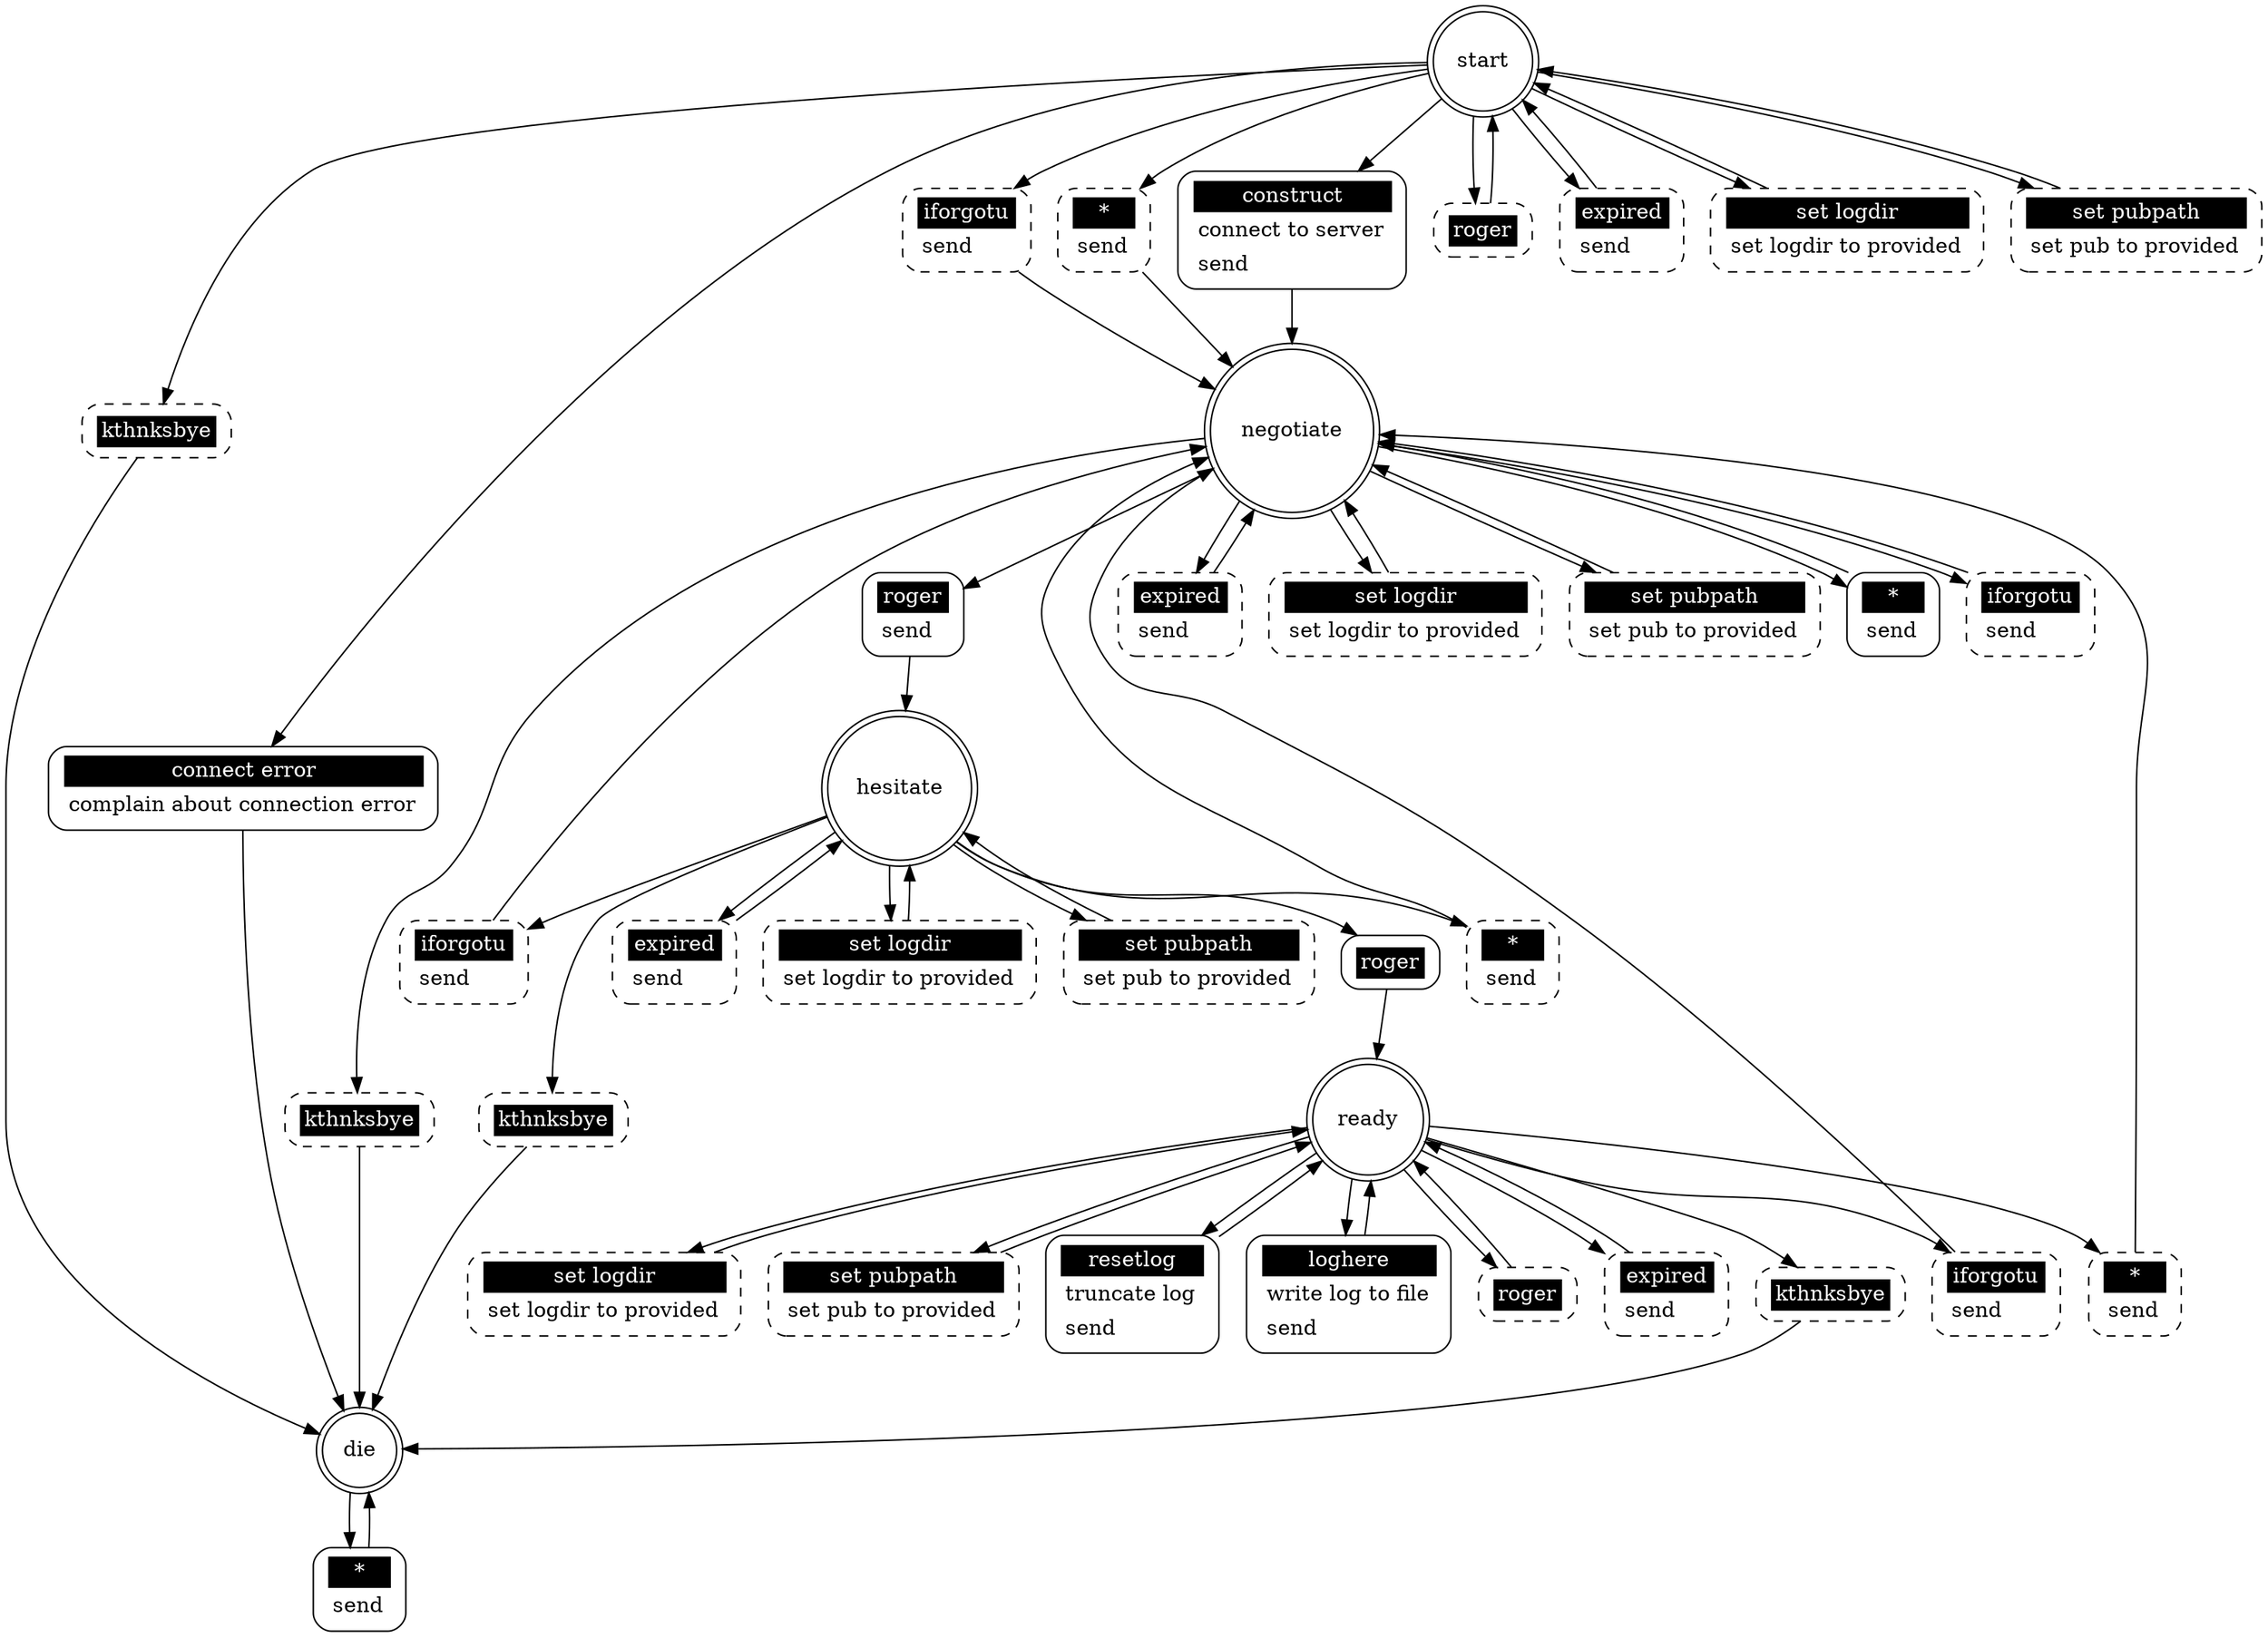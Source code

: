 ## Automatically generated from pkggraph_filer.xml by gsl
digraph "pkggraph_filer" {

 "start" [shape = "doublecircle"];
 "start iforgotu" [shape = "Mrecord" style = dashed label = <<table border="0" cellborder="0" cellpadding="3" bgcolor="white"><tr><td bgcolor="black" align="center" colspan="2"><font color="white">iforgotu</font></td></tr><tr><td align="left" port="r3">send</td></tr></table>>];
 "start" -> "start iforgotu";
 "start iforgotu" -> "negotiate";
 "start kthnksbye" [shape = "Mrecord" style = dashed label = <<table border="0" cellborder="0" cellpadding="3" bgcolor="white"><tr><td bgcolor="black" align="center" colspan="2"><font color="white">kthnksbye</font></td></tr></table>>];
 "start" -> "start kthnksbye";
 "start kthnksbye" -> "die";
 "start roger" [shape = "Mrecord" style = dashed label = <<table border="0" cellborder="0" cellpadding="3" bgcolor="white"><tr><td bgcolor="black" align="center" colspan="2"><font color="white">roger</font></td></tr></table>>];
 "start" -> "start roger";
 "start roger" -> "start";
 "start expired" [shape = "Mrecord" style = dashed label = <<table border="0" cellborder="0" cellpadding="3" bgcolor="white"><tr><td bgcolor="black" align="center" colspan="2"><font color="white">expired</font></td></tr><tr><td align="left" port="r3">send</td></tr></table>>];
 "start" -> "start expired";
 "start expired" -> "start";
 "start set logdir" [shape = "Mrecord" style = dashed label = <<table border="0" cellborder="0" cellpadding="3" bgcolor="white"><tr><td bgcolor="black" align="center" colspan="2"><font color="white">set logdir</font></td></tr><tr><td align="left" port="r3">set logdir to provided</td></tr></table>>];
 "start" -> "start set logdir";
 "start set logdir" -> "start";
 "start set pubpath" [shape = "Mrecord" style = dashed label = <<table border="0" cellborder="0" cellpadding="3" bgcolor="white"><tr><td bgcolor="black" align="center" colspan="2"><font color="white">set pubpath</font></td></tr><tr><td align="left" port="r3">set pub to provided</td></tr></table>>];
 "start" -> "start set pubpath";
 "start set pubpath" -> "start";
 "start *" [shape = "Mrecord" style = dashed label = <<table border="0" cellborder="0" cellpadding="3" bgcolor="white"><tr><td bgcolor="black" align="center" colspan="2"><font color="white">*</font></td></tr><tr><td align="left" port="r3">send</td></tr></table>>];
 "start" -> "start *";
 "start *" -> "negotiate";
 "start construct" [shape = "Mrecord" style = solid label = <<table border="0" cellborder="0" cellpadding="3" bgcolor="white"><tr><td bgcolor="black" align="center" colspan="2"><font color="white">construct</font></td></tr><tr><td align="left" port="r3">connect to server</td></tr><tr><td align="left" port="r3">send</td></tr></table>>];
 "start" -> "start construct";
 "start construct" -> "negotiate";
 "start connect error" [shape = "Mrecord" style = solid label = <<table border="0" cellborder="0" cellpadding="3" bgcolor="white"><tr><td bgcolor="black" align="center" colspan="2"><font color="white">connect error</font></td></tr><tr><td align="left" port="r3">complain about connection error</td></tr></table>>];
 "start" -> "start connect error";
 "start connect error" -> "die";

 "negotiate" [shape = "doublecircle"];
 "negotiate iforgotu" [shape = "Mrecord" style = dashed label = <<table border="0" cellborder="0" cellpadding="3" bgcolor="white"><tr><td bgcolor="black" align="center" colspan="2"><font color="white">iforgotu</font></td></tr><tr><td align="left" port="r3">send</td></tr></table>>];
 "negotiate" -> "negotiate iforgotu";
 "negotiate iforgotu" -> "negotiate";
 "negotiate kthnksbye" [shape = "Mrecord" style = dashed label = <<table border="0" cellborder="0" cellpadding="3" bgcolor="white"><tr><td bgcolor="black" align="center" colspan="2"><font color="white">kthnksbye</font></td></tr></table>>];
 "negotiate" -> "negotiate kthnksbye";
 "negotiate kthnksbye" -> "die";
 "negotiate expired" [shape = "Mrecord" style = dashed label = <<table border="0" cellborder="0" cellpadding="3" bgcolor="white"><tr><td bgcolor="black" align="center" colspan="2"><font color="white">expired</font></td></tr><tr><td align="left" port="r3">send</td></tr></table>>];
 "negotiate" -> "negotiate expired";
 "negotiate expired" -> "negotiate";
 "negotiate set logdir" [shape = "Mrecord" style = dashed label = <<table border="0" cellborder="0" cellpadding="3" bgcolor="white"><tr><td bgcolor="black" align="center" colspan="2"><font color="white">set logdir</font></td></tr><tr><td align="left" port="r3">set logdir to provided</td></tr></table>>];
 "negotiate" -> "negotiate set logdir";
 "negotiate set logdir" -> "negotiate";
 "negotiate set pubpath" [shape = "Mrecord" style = dashed label = <<table border="0" cellborder="0" cellpadding="3" bgcolor="white"><tr><td bgcolor="black" align="center" colspan="2"><font color="white">set pubpath</font></td></tr><tr><td align="left" port="r3">set pub to provided</td></tr></table>>];
 "negotiate" -> "negotiate set pubpath";
 "negotiate set pubpath" -> "negotiate";
 "negotiate roger" [shape = "Mrecord" style = solid label = <<table border="0" cellborder="0" cellpadding="3" bgcolor="white"><tr><td bgcolor="black" align="center" colspan="2"><font color="white">roger</font></td></tr><tr><td align="left" port="r3">send</td></tr></table>>];
 "negotiate" -> "negotiate roger";
 "negotiate roger" -> "hesitate";
 "negotiate *" [shape = "Mrecord" style = solid label = <<table border="0" cellborder="0" cellpadding="3" bgcolor="white"><tr><td bgcolor="black" align="center" colspan="2"><font color="white">*</font></td></tr><tr><td align="left" port="r3">send</td></tr></table>>];
 "negotiate" -> "negotiate *";
 "negotiate *" -> "negotiate";

 "hesitate" [shape = "doublecircle"];
 "hesitate iforgotu" [shape = "Mrecord" style = dashed label = <<table border="0" cellborder="0" cellpadding="3" bgcolor="white"><tr><td bgcolor="black" align="center" colspan="2"><font color="white">iforgotu</font></td></tr><tr><td align="left" port="r3">send</td></tr></table>>];
 "hesitate" -> "hesitate iforgotu";
 "hesitate iforgotu" -> "negotiate";
 "hesitate kthnksbye" [shape = "Mrecord" style = dashed label = <<table border="0" cellborder="0" cellpadding="3" bgcolor="white"><tr><td bgcolor="black" align="center" colspan="2"><font color="white">kthnksbye</font></td></tr></table>>];
 "hesitate" -> "hesitate kthnksbye";
 "hesitate kthnksbye" -> "die";
 "hesitate expired" [shape = "Mrecord" style = dashed label = <<table border="0" cellborder="0" cellpadding="3" bgcolor="white"><tr><td bgcolor="black" align="center" colspan="2"><font color="white">expired</font></td></tr><tr><td align="left" port="r3">send</td></tr></table>>];
 "hesitate" -> "hesitate expired";
 "hesitate expired" -> "hesitate";
 "hesitate set logdir" [shape = "Mrecord" style = dashed label = <<table border="0" cellborder="0" cellpadding="3" bgcolor="white"><tr><td bgcolor="black" align="center" colspan="2"><font color="white">set logdir</font></td></tr><tr><td align="left" port="r3">set logdir to provided</td></tr></table>>];
 "hesitate" -> "hesitate set logdir";
 "hesitate set logdir" -> "hesitate";
 "hesitate set pubpath" [shape = "Mrecord" style = dashed label = <<table border="0" cellborder="0" cellpadding="3" bgcolor="white"><tr><td bgcolor="black" align="center" colspan="2"><font color="white">set pubpath</font></td></tr><tr><td align="left" port="r3">set pub to provided</td></tr></table>>];
 "hesitate" -> "hesitate set pubpath";
 "hesitate set pubpath" -> "hesitate";
 "hesitate *" [shape = "Mrecord" style = dashed label = <<table border="0" cellborder="0" cellpadding="3" bgcolor="white"><tr><td bgcolor="black" align="center" colspan="2"><font color="white">*</font></td></tr><tr><td align="left" port="r3">send</td></tr></table>>];
 "hesitate" -> "hesitate *";
 "hesitate *" -> "negotiate";
 "hesitate roger" [shape = "Mrecord" style = solid label = <<table border="0" cellborder="0" cellpadding="3" bgcolor="white"><tr><td bgcolor="black" align="center" colspan="2"><font color="white">roger</font></td></tr></table>>];
 "hesitate" -> "hesitate roger";
 "hesitate roger" -> "ready";

 "ready" [shape = "doublecircle"];
 "ready iforgotu" [shape = "Mrecord" style = dashed label = <<table border="0" cellborder="0" cellpadding="3" bgcolor="white"><tr><td bgcolor="black" align="center" colspan="2"><font color="white">iforgotu</font></td></tr><tr><td align="left" port="r3">send</td></tr></table>>];
 "ready" -> "ready iforgotu";
 "ready iforgotu" -> "negotiate";
 "ready kthnksbye" [shape = "Mrecord" style = dashed label = <<table border="0" cellborder="0" cellpadding="3" bgcolor="white"><tr><td bgcolor="black" align="center" colspan="2"><font color="white">kthnksbye</font></td></tr></table>>];
 "ready" -> "ready kthnksbye";
 "ready kthnksbye" -> "die";
 "ready roger" [shape = "Mrecord" style = dashed label = <<table border="0" cellborder="0" cellpadding="3" bgcolor="white"><tr><td bgcolor="black" align="center" colspan="2"><font color="white">roger</font></td></tr></table>>];
 "ready" -> "ready roger";
 "ready roger" -> "ready";
 "ready expired" [shape = "Mrecord" style = dashed label = <<table border="0" cellborder="0" cellpadding="3" bgcolor="white"><tr><td bgcolor="black" align="center" colspan="2"><font color="white">expired</font></td></tr><tr><td align="left" port="r3">send</td></tr></table>>];
 "ready" -> "ready expired";
 "ready expired" -> "ready";
 "ready set logdir" [shape = "Mrecord" style = dashed label = <<table border="0" cellborder="0" cellpadding="3" bgcolor="white"><tr><td bgcolor="black" align="center" colspan="2"><font color="white">set logdir</font></td></tr><tr><td align="left" port="r3">set logdir to provided</td></tr></table>>];
 "ready" -> "ready set logdir";
 "ready set logdir" -> "ready";
 "ready set pubpath" [shape = "Mrecord" style = dashed label = <<table border="0" cellborder="0" cellpadding="3" bgcolor="white"><tr><td bgcolor="black" align="center" colspan="2"><font color="white">set pubpath</font></td></tr><tr><td align="left" port="r3">set pub to provided</td></tr></table>>];
 "ready" -> "ready set pubpath";
 "ready set pubpath" -> "ready";
 "ready *" [shape = "Mrecord" style = dashed label = <<table border="0" cellborder="0" cellpadding="3" bgcolor="white"><tr><td bgcolor="black" align="center" colspan="2"><font color="white">*</font></td></tr><tr><td align="left" port="r3">send</td></tr></table>>];
 "ready" -> "ready *";
 "ready *" -> "negotiate";
 "ready resetlog" [shape = "Mrecord" style = solid label = <<table border="0" cellborder="0" cellpadding="3" bgcolor="white"><tr><td bgcolor="black" align="center" colspan="2"><font color="white">resetlog</font></td></tr><tr><td align="left" port="r3">truncate log</td></tr><tr><td align="left" port="r3">send</td></tr></table>>];
 "ready" -> "ready resetlog";
 "ready resetlog" -> "ready";
 "ready loghere" [shape = "Mrecord" style = solid label = <<table border="0" cellborder="0" cellpadding="3" bgcolor="white"><tr><td bgcolor="black" align="center" colspan="2"><font color="white">loghere</font></td></tr><tr><td align="left" port="r3">write log to file</td></tr><tr><td align="left" port="r3">send</td></tr></table>>];
 "ready" -> "ready loghere";
 "ready loghere" -> "ready";

 "die" [shape = "doublecircle"];
 "die *" [shape = "Mrecord" style = solid label = <<table border="0" cellborder="0" cellpadding="3" bgcolor="white"><tr><td bgcolor="black" align="center" colspan="2"><font color="white">*</font></td></tr><tr><td align="left" port="r3">send</td></tr></table>>];
 "die" -> "die *";
 "die *" -> "die";
}
